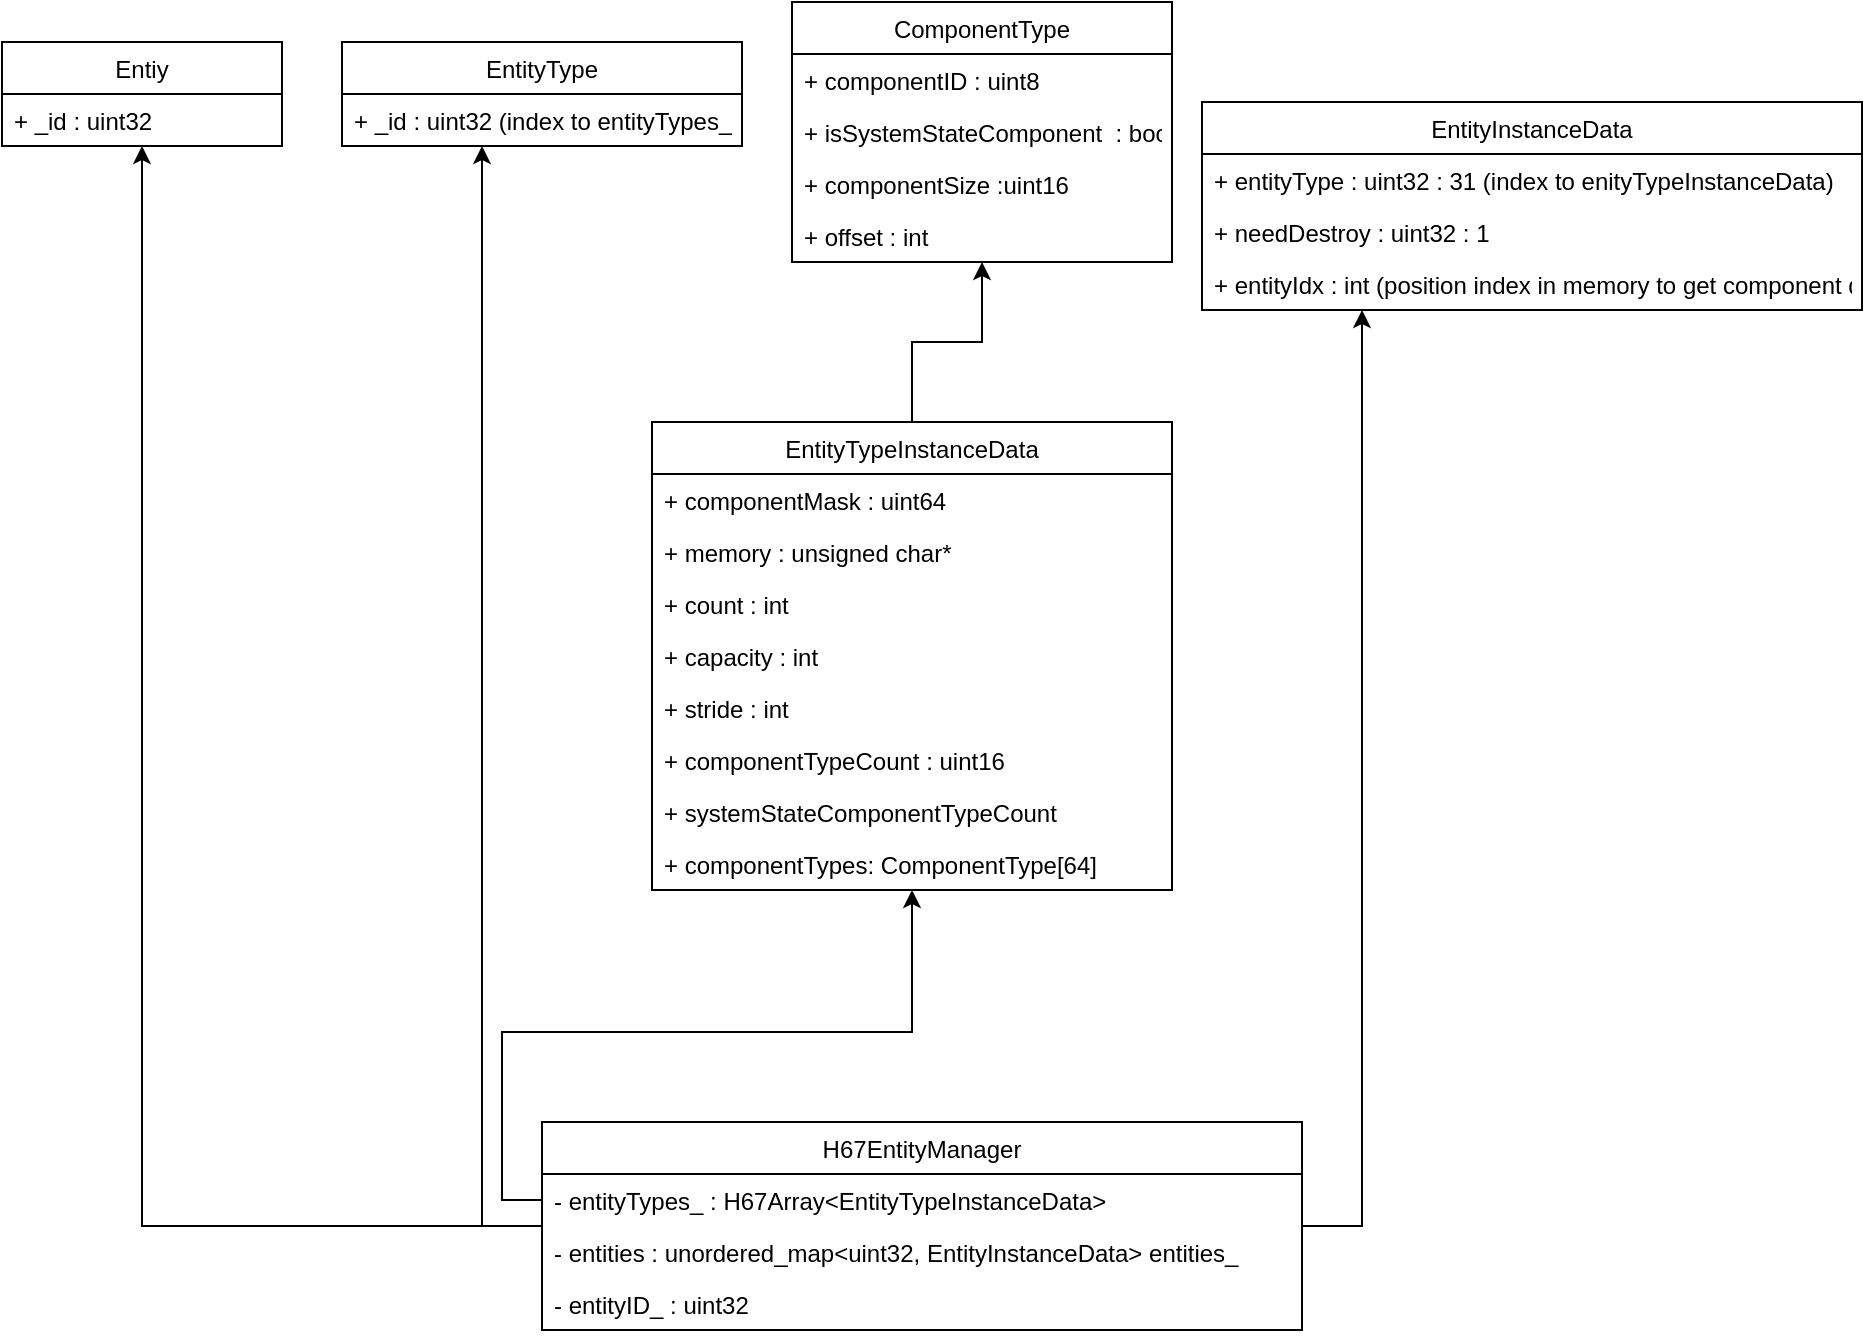 <mxfile version="14.5.1" type="device"><diagram id="aPa2R16rs4Nzy4lV3ABn" name="第 1 页"><mxGraphModel dx="942" dy="780" grid="1" gridSize="10" guides="1" tooltips="1" connect="1" arrows="1" fold="1" page="1" pageScale="1" pageWidth="1654" pageHeight="2336" math="0" shadow="0"><root><mxCell id="0"/><mxCell id="1" parent="0"/><mxCell id="xnt2xaVTkQTA_DGwF_rE-1" value="Entiy" style="swimlane;fontStyle=0;childLayout=stackLayout;horizontal=1;startSize=26;fillColor=none;horizontalStack=0;resizeParent=1;resizeParentMax=0;resizeLast=0;collapsible=1;marginBottom=0;" vertex="1" parent="1"><mxGeometry x="20" y="30" width="140" height="52" as="geometry"/></mxCell><mxCell id="xnt2xaVTkQTA_DGwF_rE-2" value="+ _id : uint32" style="text;strokeColor=none;fillColor=none;align=left;verticalAlign=top;spacingLeft=4;spacingRight=4;overflow=hidden;rotatable=0;points=[[0,0.5],[1,0.5]];portConstraint=eastwest;" vertex="1" parent="xnt2xaVTkQTA_DGwF_rE-1"><mxGeometry y="26" width="140" height="26" as="geometry"/></mxCell><mxCell id="xnt2xaVTkQTA_DGwF_rE-5" value="EntityType" style="swimlane;fontStyle=0;childLayout=stackLayout;horizontal=1;startSize=26;fillColor=none;horizontalStack=0;resizeParent=1;resizeParentMax=0;resizeLast=0;collapsible=1;marginBottom=0;" vertex="1" parent="1"><mxGeometry x="190" y="30" width="200" height="52" as="geometry"/></mxCell><mxCell id="xnt2xaVTkQTA_DGwF_rE-8" value="+ _id : uint32 (index to entityTypes_)" style="text;strokeColor=none;fillColor=none;align=left;verticalAlign=top;spacingLeft=4;spacingRight=4;overflow=hidden;rotatable=0;points=[[0,0.5],[1,0.5]];portConstraint=eastwest;" vertex="1" parent="xnt2xaVTkQTA_DGwF_rE-5"><mxGeometry y="26" width="200" height="26" as="geometry"/></mxCell><mxCell id="xnt2xaVTkQTA_DGwF_rE-9" value="ComponentType" style="swimlane;fontStyle=0;childLayout=stackLayout;horizontal=1;startSize=26;fillColor=none;horizontalStack=0;resizeParent=1;resizeParentMax=0;resizeLast=0;collapsible=1;marginBottom=0;" vertex="1" parent="1"><mxGeometry x="415" y="10" width="190" height="130" as="geometry"/></mxCell><mxCell id="xnt2xaVTkQTA_DGwF_rE-10" value="+ componentID : uint8" style="text;strokeColor=none;fillColor=none;align=left;verticalAlign=top;spacingLeft=4;spacingRight=4;overflow=hidden;rotatable=0;points=[[0,0.5],[1,0.5]];portConstraint=eastwest;" vertex="1" parent="xnt2xaVTkQTA_DGwF_rE-9"><mxGeometry y="26" width="190" height="26" as="geometry"/></mxCell><mxCell id="xnt2xaVTkQTA_DGwF_rE-11" value="+ isSystemStateComponent  : bool" style="text;strokeColor=none;fillColor=none;align=left;verticalAlign=top;spacingLeft=4;spacingRight=4;overflow=hidden;rotatable=0;points=[[0,0.5],[1,0.5]];portConstraint=eastwest;" vertex="1" parent="xnt2xaVTkQTA_DGwF_rE-9"><mxGeometry y="52" width="190" height="26" as="geometry"/></mxCell><mxCell id="xnt2xaVTkQTA_DGwF_rE-12" value="+ componentSize :uint16" style="text;strokeColor=none;fillColor=none;align=left;verticalAlign=top;spacingLeft=4;spacingRight=4;overflow=hidden;rotatable=0;points=[[0,0.5],[1,0.5]];portConstraint=eastwest;" vertex="1" parent="xnt2xaVTkQTA_DGwF_rE-9"><mxGeometry y="78" width="190" height="26" as="geometry"/></mxCell><mxCell id="xnt2xaVTkQTA_DGwF_rE-14" value="+ offset : int" style="text;strokeColor=none;fillColor=none;align=left;verticalAlign=top;spacingLeft=4;spacingRight=4;overflow=hidden;rotatable=0;points=[[0,0.5],[1,0.5]];portConstraint=eastwest;" vertex="1" parent="xnt2xaVTkQTA_DGwF_rE-9"><mxGeometry y="104" width="190" height="26" as="geometry"/></mxCell><mxCell id="xnt2xaVTkQTA_DGwF_rE-24" style="edgeStyle=orthogonalEdgeStyle;rounded=0;orthogonalLoop=1;jettySize=auto;html=1;" edge="1" parent="1" source="xnt2xaVTkQTA_DGwF_rE-15" target="xnt2xaVTkQTA_DGwF_rE-9"><mxGeometry relative="1" as="geometry"/></mxCell><mxCell id="xnt2xaVTkQTA_DGwF_rE-15" value="EntityTypeInstanceData" style="swimlane;fontStyle=0;childLayout=stackLayout;horizontal=1;startSize=26;fillColor=none;horizontalStack=0;resizeParent=1;resizeParentMax=0;resizeLast=0;collapsible=1;marginBottom=0;" vertex="1" parent="1"><mxGeometry x="345" y="220" width="260" height="234" as="geometry"/></mxCell><mxCell id="xnt2xaVTkQTA_DGwF_rE-16" value="+ componentMask : uint64" style="text;strokeColor=none;fillColor=none;align=left;verticalAlign=top;spacingLeft=4;spacingRight=4;overflow=hidden;rotatable=0;points=[[0,0.5],[1,0.5]];portConstraint=eastwest;" vertex="1" parent="xnt2xaVTkQTA_DGwF_rE-15"><mxGeometry y="26" width="260" height="26" as="geometry"/></mxCell><mxCell id="xnt2xaVTkQTA_DGwF_rE-17" value="+ memory : unsigned char*" style="text;strokeColor=none;fillColor=none;align=left;verticalAlign=top;spacingLeft=4;spacingRight=4;overflow=hidden;rotatable=0;points=[[0,0.5],[1,0.5]];portConstraint=eastwest;" vertex="1" parent="xnt2xaVTkQTA_DGwF_rE-15"><mxGeometry y="52" width="260" height="26" as="geometry"/></mxCell><mxCell id="xnt2xaVTkQTA_DGwF_rE-18" value="+ count : int" style="text;strokeColor=none;fillColor=none;align=left;verticalAlign=top;spacingLeft=4;spacingRight=4;overflow=hidden;rotatable=0;points=[[0,0.5],[1,0.5]];portConstraint=eastwest;" vertex="1" parent="xnt2xaVTkQTA_DGwF_rE-15"><mxGeometry y="78" width="260" height="26" as="geometry"/></mxCell><mxCell id="xnt2xaVTkQTA_DGwF_rE-19" value="+ capacity : int" style="text;strokeColor=none;fillColor=none;align=left;verticalAlign=top;spacingLeft=4;spacingRight=4;overflow=hidden;rotatable=0;points=[[0,0.5],[1,0.5]];portConstraint=eastwest;" vertex="1" parent="xnt2xaVTkQTA_DGwF_rE-15"><mxGeometry y="104" width="260" height="26" as="geometry"/></mxCell><mxCell id="xnt2xaVTkQTA_DGwF_rE-20" value="+ stride : int" style="text;strokeColor=none;fillColor=none;align=left;verticalAlign=top;spacingLeft=4;spacingRight=4;overflow=hidden;rotatable=0;points=[[0,0.5],[1,0.5]];portConstraint=eastwest;" vertex="1" parent="xnt2xaVTkQTA_DGwF_rE-15"><mxGeometry y="130" width="260" height="26" as="geometry"/></mxCell><mxCell id="xnt2xaVTkQTA_DGwF_rE-22" value="+ componentTypeCount : uint16" style="text;strokeColor=none;fillColor=none;align=left;verticalAlign=top;spacingLeft=4;spacingRight=4;overflow=hidden;rotatable=0;points=[[0,0.5],[1,0.5]];portConstraint=eastwest;" vertex="1" parent="xnt2xaVTkQTA_DGwF_rE-15"><mxGeometry y="156" width="260" height="26" as="geometry"/></mxCell><mxCell id="xnt2xaVTkQTA_DGwF_rE-21" value="+ systemStateComponentTypeCount" style="text;strokeColor=none;fillColor=none;align=left;verticalAlign=top;spacingLeft=4;spacingRight=4;overflow=hidden;rotatable=0;points=[[0,0.5],[1,0.5]];portConstraint=eastwest;" vertex="1" parent="xnt2xaVTkQTA_DGwF_rE-15"><mxGeometry y="182" width="260" height="26" as="geometry"/></mxCell><mxCell id="xnt2xaVTkQTA_DGwF_rE-23" value="+ componentTypes: ComponentType[64]" style="text;strokeColor=none;fillColor=none;align=left;verticalAlign=top;spacingLeft=4;spacingRight=4;overflow=hidden;rotatable=0;points=[[0,0.5],[1,0.5]];portConstraint=eastwest;" vertex="1" parent="xnt2xaVTkQTA_DGwF_rE-15"><mxGeometry y="208" width="260" height="26" as="geometry"/></mxCell><mxCell id="xnt2xaVTkQTA_DGwF_rE-34" value="EntityInstanceData" style="swimlane;fontStyle=0;childLayout=stackLayout;horizontal=1;startSize=26;fillColor=none;horizontalStack=0;resizeParent=1;resizeParentMax=0;resizeLast=0;collapsible=1;marginBottom=0;" vertex="1" parent="1"><mxGeometry x="620" y="60" width="330" height="104" as="geometry"/></mxCell><mxCell id="xnt2xaVTkQTA_DGwF_rE-35" value="+ entityType : uint32 : 31 (index to enityTypeInstanceData)" style="text;strokeColor=none;fillColor=none;align=left;verticalAlign=top;spacingLeft=4;spacingRight=4;overflow=hidden;rotatable=0;points=[[0,0.5],[1,0.5]];portConstraint=eastwest;" vertex="1" parent="xnt2xaVTkQTA_DGwF_rE-34"><mxGeometry y="26" width="330" height="26" as="geometry"/></mxCell><mxCell id="xnt2xaVTkQTA_DGwF_rE-36" value="+ needDestroy : uint32 : 1" style="text;strokeColor=none;fillColor=none;align=left;verticalAlign=top;spacingLeft=4;spacingRight=4;overflow=hidden;rotatable=0;points=[[0,0.5],[1,0.5]];portConstraint=eastwest;" vertex="1" parent="xnt2xaVTkQTA_DGwF_rE-34"><mxGeometry y="52" width="330" height="26" as="geometry"/></mxCell><mxCell id="xnt2xaVTkQTA_DGwF_rE-37" value="+ entityIdx : int (position index in memory to get component data) " style="text;strokeColor=none;fillColor=none;align=left;verticalAlign=top;spacingLeft=4;spacingRight=4;overflow=hidden;rotatable=0;points=[[0,0.5],[1,0.5]];portConstraint=eastwest;" vertex="1" parent="xnt2xaVTkQTA_DGwF_rE-34"><mxGeometry y="78" width="330" height="26" as="geometry"/></mxCell><mxCell id="xnt2xaVTkQTA_DGwF_rE-44" style="edgeStyle=orthogonalEdgeStyle;rounded=0;orthogonalLoop=1;jettySize=auto;html=1;" edge="1" parent="1" source="xnt2xaVTkQTA_DGwF_rE-38" target="xnt2xaVTkQTA_DGwF_rE-1"><mxGeometry relative="1" as="geometry"/></mxCell><mxCell id="xnt2xaVTkQTA_DGwF_rE-45" style="edgeStyle=orthogonalEdgeStyle;rounded=0;orthogonalLoop=1;jettySize=auto;html=1;" edge="1" parent="1" source="xnt2xaVTkQTA_DGwF_rE-38" target="xnt2xaVTkQTA_DGwF_rE-5"><mxGeometry relative="1" as="geometry"><Array as="points"><mxPoint x="260" y="622"/></Array></mxGeometry></mxCell><mxCell id="xnt2xaVTkQTA_DGwF_rE-46" style="edgeStyle=orthogonalEdgeStyle;rounded=0;orthogonalLoop=1;jettySize=auto;html=1;" edge="1" parent="1" source="xnt2xaVTkQTA_DGwF_rE-38" target="xnt2xaVTkQTA_DGwF_rE-34"><mxGeometry relative="1" as="geometry"><Array as="points"><mxPoint x="700" y="622"/></Array></mxGeometry></mxCell><mxCell id="xnt2xaVTkQTA_DGwF_rE-38" value="H67EntityManager" style="swimlane;fontStyle=0;childLayout=stackLayout;horizontal=1;startSize=26;fillColor=none;horizontalStack=0;resizeParent=1;resizeParentMax=0;resizeLast=0;collapsible=1;marginBottom=0;" vertex="1" parent="1"><mxGeometry x="290" y="570" width="380" height="104" as="geometry"/></mxCell><mxCell id="xnt2xaVTkQTA_DGwF_rE-39" value="- entityTypes_ : H67Array&lt;EntityTypeInstanceData&gt;" style="text;strokeColor=none;fillColor=none;align=left;verticalAlign=top;spacingLeft=4;spacingRight=4;overflow=hidden;rotatable=0;points=[[0,0.5],[1,0.5]];portConstraint=eastwest;" vertex="1" parent="xnt2xaVTkQTA_DGwF_rE-38"><mxGeometry y="26" width="380" height="26" as="geometry"/></mxCell><mxCell id="xnt2xaVTkQTA_DGwF_rE-40" value="- entities : unordered_map&lt;uint32, EntityInstanceData&gt; entities_" style="text;strokeColor=none;fillColor=none;align=left;verticalAlign=top;spacingLeft=4;spacingRight=4;overflow=hidden;rotatable=0;points=[[0,0.5],[1,0.5]];portConstraint=eastwest;" vertex="1" parent="xnt2xaVTkQTA_DGwF_rE-38"><mxGeometry y="52" width="380" height="26" as="geometry"/></mxCell><mxCell id="xnt2xaVTkQTA_DGwF_rE-41" value="- entityID_ : uint32" style="text;strokeColor=none;fillColor=none;align=left;verticalAlign=top;spacingLeft=4;spacingRight=4;overflow=hidden;rotatable=0;points=[[0,0.5],[1,0.5]];portConstraint=eastwest;" vertex="1" parent="xnt2xaVTkQTA_DGwF_rE-38"><mxGeometry y="78" width="380" height="26" as="geometry"/></mxCell><mxCell id="xnt2xaVTkQTA_DGwF_rE-43" style="edgeStyle=orthogonalEdgeStyle;rounded=0;orthogonalLoop=1;jettySize=auto;html=1;" edge="1" parent="1" source="xnt2xaVTkQTA_DGwF_rE-39" target="xnt2xaVTkQTA_DGwF_rE-15"><mxGeometry relative="1" as="geometry"/></mxCell></root></mxGraphModel></diagram></mxfile>
